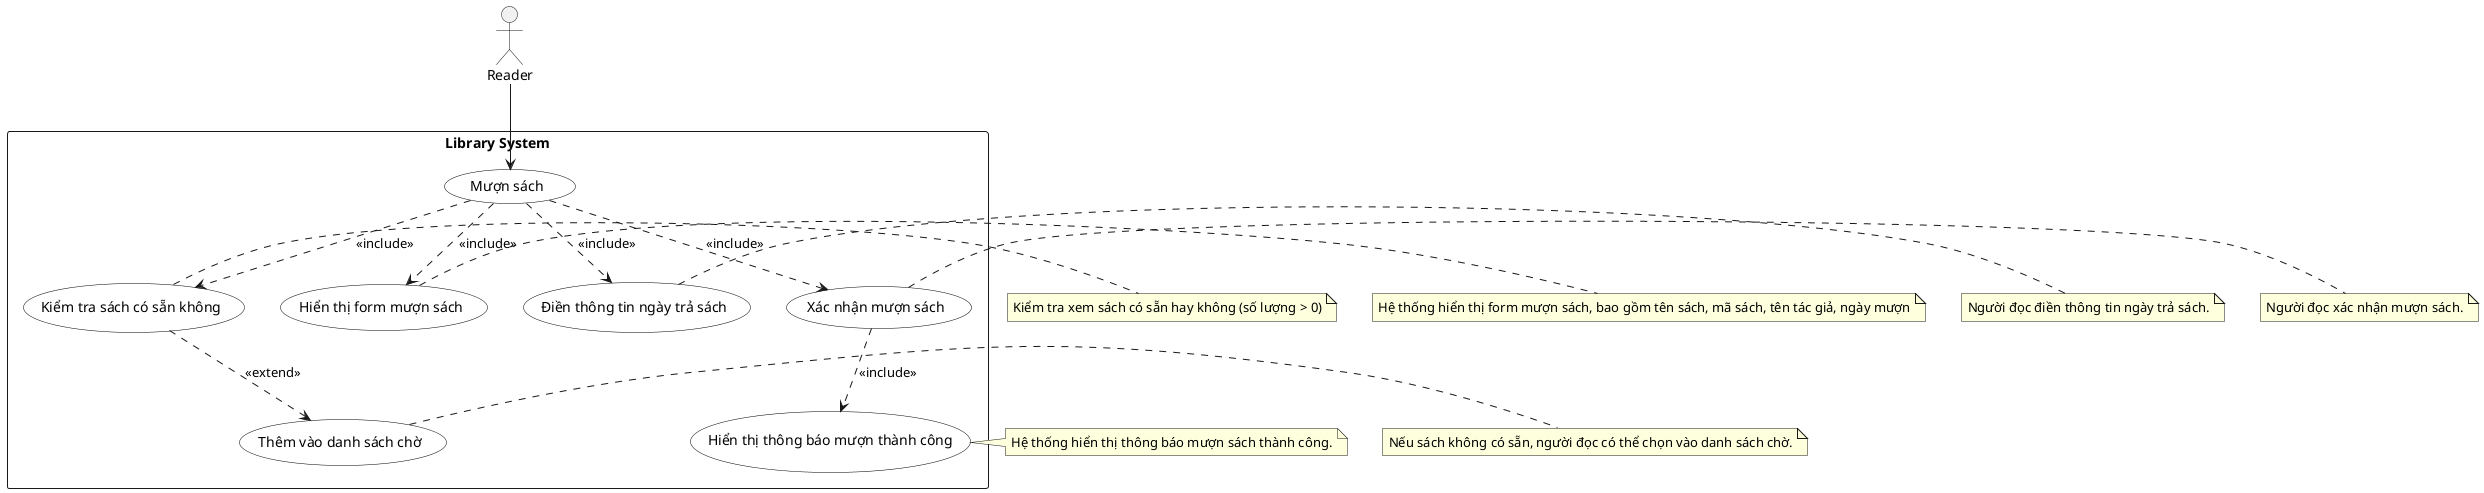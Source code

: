 @startuml
top to bottom direction
skinparam usecase {
  BackgroundColor white
  BorderColor black
}

actor "Reader" as reader

rectangle "Library System" {
  usecase "Mượn sách" as UC1
  
  ' Sub use cases cho Mượn sách
  usecase "Kiểm tra sách có sẵn không" as UC1_1
  usecase "Hiển thị form mượn sách" as UC1_2
  usecase "Điền thông tin ngày trả sách" as UC1_3
  usecase "Xác nhận mượn sách" as UC1_4
  usecase "Hiển thị thông báo mượn thành công" as UC1_5
  usecase "Thêm vào danh sách chờ" as UC1_6
}

' Basic associations with main use cases
reader --> UC1

' Include relationships cho Mượn sách
UC1 ..> UC1_1 : <<include>>
UC1 ..> UC1_2 : <<include>>
UC1 ..> UC1_3 : <<include>>
UC1 ..> UC1_4 : <<include>>

' Extend relationship cho trường hợp không có sách
UC1_1 .down.> UC1_6 : <<extend>>

' Include relationship cho thông báo thành công
UC1_4 ..> UC1_5 : <<include>>

note right of UC1_1
  Kiểm tra xem sách có sẵn hay không (số lượng > 0)
end note

note right of UC1_2
  Hệ thống hiển thị form mượn sách, bao gồm tên sách, mã sách, tên tác giả, ngày mượn
end note

note right of UC1_3
  Người đọc điền thông tin ngày trả sách.
end note

note right of UC1_4
  Người đọc xác nhận mượn sách.
end note

note right of UC1_5
  Hệ thống hiển thị thông báo mượn sách thành công.
end note

note right of UC1_6
  Nếu sách không có sẵn, người đọc có thể chọn vào danh sách chờ.
end note

@enduml
